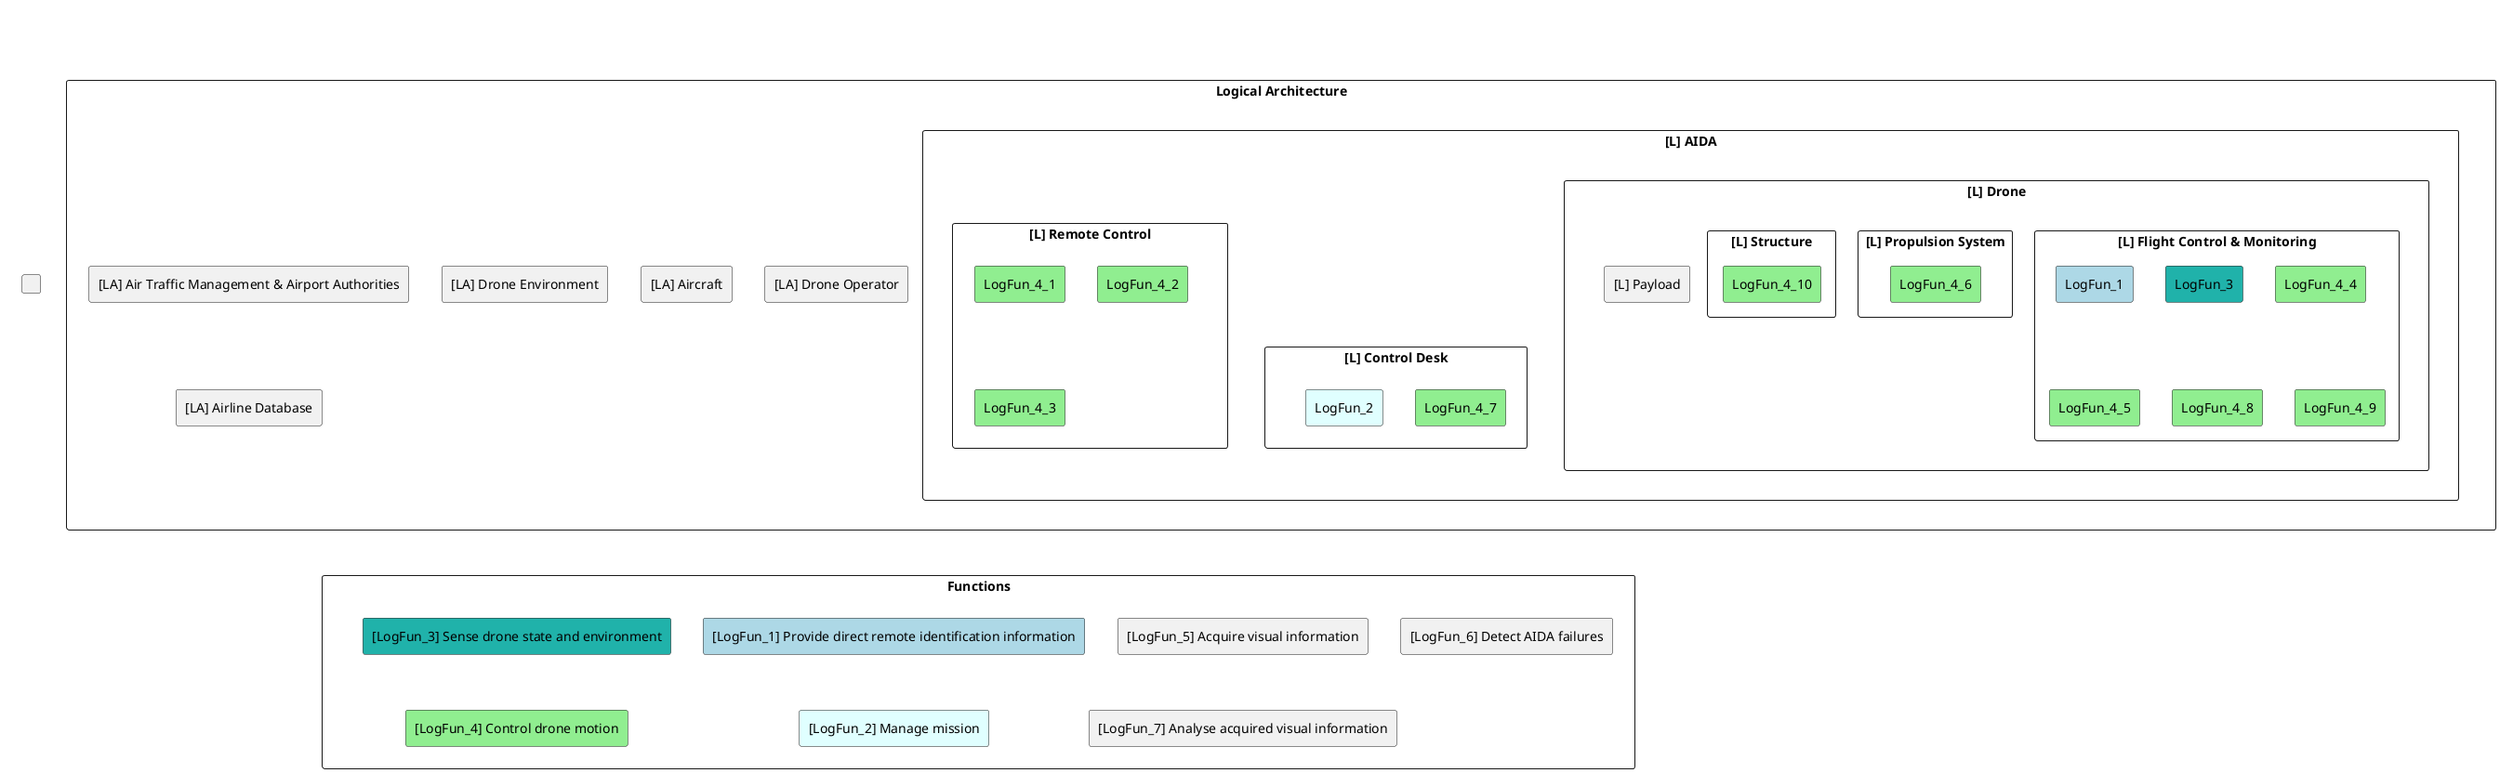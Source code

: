 @startuml
!pragma useVerticalIf on        
rectangle LA as "Logical Architecture" {
    rectangle "[L] AIDA" {
        rectangle "[L] Drone" as Drone {
            rectangle FlightControl as "[L] Flight Control & Monitoring" {
                rectangle "LogFun_1" #lightblue
                rectangle "LogFun_3" #LightSeaGreen
                rectangle "LogFun_4_4" #LightGreen
                rectangle "LogFun_4_5" #LightGreen
                rectangle "LogFun_4_8" #LightGreen
                rectangle "LogFun_4_9" #LightGreen
            }
            rectangle PL as "[L] Payload"
            rectangle PS as "[L] Propulsion System"{
                rectangle "LogFun_4_6" #LightGreen
            }
            rectangle STR as "[L] Structure"{
                rectangle "LogFun_4_10" #LightGreen
            }
        }
        rectangle DESK as "[L] Control Desk" {
                rectangle "LogFun_4_7" #LightGreen
                rectangle "LogFun_2" #LightCyan
            }
        rectangle REMOTE as "[L] Remote Control"{
                rectangle "LogFun_4_1" #LightGreen
                rectangle "LogFun_4_2" #LightGreen
                rectangle "LogFun_4_3" #LightGreen
            }
    }
DESK -[hidden]u-> REMOTE
    rectangle OP as "[LA] Drone Operator"
    rectangle MGMNT as "[LA] Air Traffic Management & Airport Authorities"
    rectangle ENV as "[LA] Drone Environment"
    rectangle AC as "[LA] Aircraft"
    rectangle DTBS as "[LA] Airline Database"
}

rectangle "Functions" as Functions {
    rectangle LF1 as "[LogFun_1] Provide direct remote identification information" #lightblue
    rectangle LF2 as "[LogFun_2] Manage mission" #LightCyan
    rectangle LF3 as "[LogFun_3] Sense drone state and environment" #LightSeaGreen
    rectangle LF4 as "[LogFun_4] Control drone motion" #LightGreen
    rectangle LF5 as "[LogFun_5] Acquire visual information"
    rectangle LF6 as "[LogFun_6] Detect AIDA failures"
    rectangle LF7 as "[LogFun_7] Analyse acquired visual information"
}
LF1 -[hidden]d-> LF2
LF3 -[hidden]d-> LF4
rectangle HELP as " "
HELP -[hidden]r-> LA
HELP -[hidden]r-> Functions
LA --[hidden]d--> Functions
Drone -[hidden]l-> OP
AC -[hidden]l-> Drone
@enduml